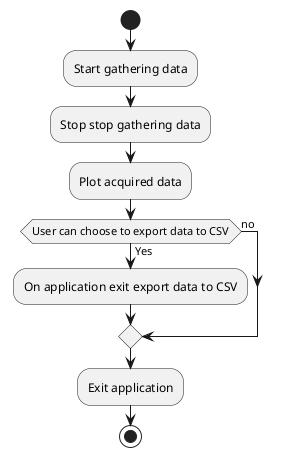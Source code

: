 @startuml
'https://plantuml.com/component-diagram

start
:Start gathering data;
:Stop stop gathering data;
:Plot acquired data;
if (User can choose to export data to CSV) then (Yes)
:On application exit export data to CSV;
else (no)
endif
:Exit application;
stop

@enduml